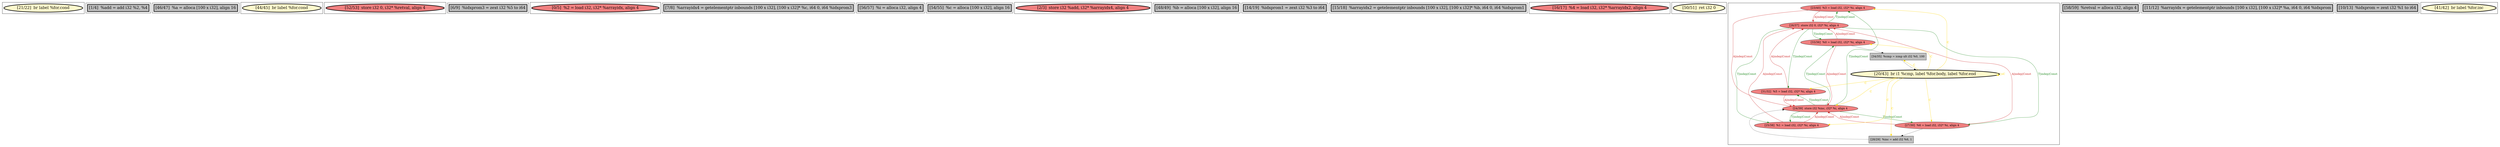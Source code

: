 
digraph G {





subgraph cluster20 {


node110 [penwidth=3.0,fontsize=20,fillcolor=lemonchiffon,label="[21/22]  br label %for.cond",shape=ellipse,style=filled ]



}

subgraph cluster18 {


node99 [penwidth=3.0,fontsize=20,fillcolor=grey,label="[1/4]  %add = add i32 %2, %4",shape=rectangle,style=filled ]



}

subgraph cluster16 {


node97 [penwidth=3.0,fontsize=20,fillcolor=grey,label="[46/47]  %a = alloca [100 x i32], align 16",shape=rectangle,style=filled ]



}

subgraph cluster17 {


node98 [penwidth=3.0,fontsize=20,fillcolor=lemonchiffon,label="[44/45]  br label %for.cond",shape=ellipse,style=filled ]



}

subgraph cluster4 {


node85 [penwidth=3.0,fontsize=20,fillcolor=lightcoral,label="[52/53]  store i32 0, i32* %retval, align 4",shape=ellipse,style=filled ]



}

subgraph cluster3 {


node84 [penwidth=3.0,fontsize=20,fillcolor=grey,label="[6/9]  %idxprom3 = zext i32 %5 to i64",shape=rectangle,style=filled ]



}

subgraph cluster2 {


node83 [penwidth=3.0,fontsize=20,fillcolor=lightcoral,label="[0/5]  %2 = load i32, i32* %arrayidx, align 4",shape=ellipse,style=filled ]



}

subgraph cluster1 {


node82 [penwidth=3.0,fontsize=20,fillcolor=grey,label="[7/8]  %arrayidx4 = getelementptr inbounds [100 x i32], [100 x i32]* %c, i64 0, i64 %idxprom3",shape=rectangle,style=filled ]



}

subgraph cluster12 {


node93 [penwidth=3.0,fontsize=20,fillcolor=grey,label="[56/57]  %i = alloca i32, align 4",shape=rectangle,style=filled ]



}

subgraph cluster5 {


node86 [penwidth=3.0,fontsize=20,fillcolor=grey,label="[54/55]  %c = alloca [100 x i32], align 16",shape=rectangle,style=filled ]



}

subgraph cluster0 {


node81 [penwidth=3.0,fontsize=20,fillcolor=lightcoral,label="[2/3]  store i32 %add, i32* %arrayidx4, align 4",shape=ellipse,style=filled ]



}

subgraph cluster6 {


node87 [penwidth=3.0,fontsize=20,fillcolor=grey,label="[48/49]  %b = alloca [100 x i32], align 16",shape=rectangle,style=filled ]



}

subgraph cluster14 {


node95 [penwidth=3.0,fontsize=20,fillcolor=grey,label="[14/19]  %idxprom1 = zext i32 %3 to i64",shape=rectangle,style=filled ]



}

subgraph cluster7 {


node88 [penwidth=3.0,fontsize=20,fillcolor=grey,label="[15/18]  %arrayidx2 = getelementptr inbounds [100 x i32], [100 x i32]* %b, i64 0, i64 %idxprom1",shape=rectangle,style=filled ]



}

subgraph cluster8 {


node89 [penwidth=3.0,fontsize=20,fillcolor=lightcoral,label="[16/17]  %4 = load i32, i32* %arrayidx2, align 4",shape=ellipse,style=filled ]



}

subgraph cluster9 {


node90 [penwidth=3.0,fontsize=20,fillcolor=lemonchiffon,label="[50/51]  ret i32 0",shape=ellipse,style=filled ]



}

subgraph cluster19 {


node109 [fillcolor=lightcoral,label="[23/40]  %3 = load i32, i32* %i, align 4",shape=ellipse,style=filled ]
node107 [fillcolor=lightcoral,label="[26/37]  store i32 0, i32* %i, align 4",shape=ellipse,style=filled ]
node106 [fillcolor=lightcoral,label="[24/39]  store i32 %inc, i32* %i, align 4",shape=ellipse,style=filled ]
node101 [fillcolor=lightcoral,label="[27/30]  %6 = load i32, i32* %i, align 4",shape=ellipse,style=filled ]
node100 [fillcolor=grey,label="[28/29]  %inc = add i32 %6, 1",shape=rectangle,style=filled ]
node104 [fillcolor=lightcoral,label="[25/38]  %1 = load i32, i32* %i, align 4",shape=ellipse,style=filled ]
node108 [fillcolor=grey,label="[34/35]  %cmp = icmp ult i32 %0, 100",shape=rectangle,style=filled ]
node102 [fillcolor=lightcoral,label="[31/32]  %5 = load i32, i32* %i, align 4",shape=ellipse,style=filled ]
node103 [penwidth=3.0,fontsize=20,fillcolor=lemonchiffon,label="[20/43]  br i1 %cmp, label %for.body, label %for.end",shape=ellipse,style=filled ]
node105 [fillcolor=lightcoral,label="[33/36]  %0 = load i32, i32* %i, align 4",shape=ellipse,style=filled ]

node104->node106 [style=solid,color=firebrick3,label="A|indep|Const",penwidth=1.0,fontcolor=firebrick3 ]
node103->node102 [style=solid,color=gold,label="C",penwidth=1.0,fontcolor=gold ]
node103->node103 [style=solid,color=gold,label="C",penwidth=1.0,fontcolor=gold ]
node105->node108 [style=solid,color=black,label="",penwidth=0.5,fontcolor=black ]
node104->node107 [style=solid,color=firebrick3,label="A|indep|Const",penwidth=1.0,fontcolor=firebrick3 ]
node109->node106 [style=solid,color=firebrick3,label="A|indep|Const",penwidth=1.0,fontcolor=firebrick3 ]
node106->node109 [style=solid,color=forestgreen,label="T|indep|Const",penwidth=1.0,fontcolor=forestgreen ]
node107->node102 [style=solid,color=forestgreen,label="T|indep|Const",penwidth=1.0,fontcolor=forestgreen ]
node103->node106 [style=solid,color=gold,label="C",penwidth=1.0,fontcolor=gold ]
node105->node106 [style=solid,color=firebrick3,label="A|indep|Const",penwidth=1.0,fontcolor=firebrick3 ]
node107->node104 [style=solid,color=forestgreen,label="T|indep|Const",penwidth=1.0,fontcolor=forestgreen ]
node109->node107 [style=solid,color=firebrick3,label="A|indep|Const",penwidth=1.0,fontcolor=firebrick3 ]
node108->node103 [style=solid,color=black,label="",penwidth=0.5,fontcolor=black ]
node106->node105 [style=solid,color=forestgreen,label="T|indep|Const",penwidth=1.0,fontcolor=forestgreen ]
node103->node105 [style=solid,color=gold,label="C",penwidth=1.0,fontcolor=gold ]
node107->node101 [style=solid,color=forestgreen,label="T|indep|Const",penwidth=1.0,fontcolor=forestgreen ]
node102->node107 [style=solid,color=firebrick3,label="A|indep|Const",penwidth=1.0,fontcolor=firebrick3 ]
node101->node106 [style=solid,color=firebrick3,label="A|indep|Const",penwidth=1.0,fontcolor=firebrick3 ]
node103->node109 [style=solid,color=gold,label="C",penwidth=1.0,fontcolor=gold ]
node105->node107 [style=solid,color=firebrick3,label="A|indep|Const",penwidth=1.0,fontcolor=firebrick3 ]
node107->node109 [style=solid,color=forestgreen,label="T|indep|Const",penwidth=1.0,fontcolor=forestgreen ]
node101->node107 [style=solid,color=firebrick3,label="A|indep|Const",penwidth=1.0,fontcolor=firebrick3 ]
node106->node102 [style=solid,color=forestgreen,label="T|indep|Const",penwidth=1.0,fontcolor=forestgreen ]
node106->node101 [style=solid,color=forestgreen,label="T|indep|Const",penwidth=1.0,fontcolor=forestgreen ]
node102->node106 [style=solid,color=firebrick3,label="A|indep|Const",penwidth=1.0,fontcolor=firebrick3 ]
node100->node106 [style=solid,color=black,label="",penwidth=0.5,fontcolor=black ]
node106->node104 [style=solid,color=forestgreen,label="T|indep|Const",penwidth=1.0,fontcolor=forestgreen ]
node103->node104 [style=solid,color=gold,label="C",penwidth=1.0,fontcolor=gold ]
node101->node100 [style=solid,color=black,label="",penwidth=0.5,fontcolor=black ]
node103->node100 [style=solid,color=gold,label="C",penwidth=1.0,fontcolor=gold ]
node103->node108 [style=solid,color=gold,label="C",penwidth=1.0,fontcolor=gold ]
node107->node105 [style=solid,color=forestgreen,label="T|indep|Const",penwidth=1.0,fontcolor=forestgreen ]
node103->node101 [style=solid,color=gold,label="C",penwidth=1.0,fontcolor=gold ]


}

subgraph cluster10 {


node91 [penwidth=3.0,fontsize=20,fillcolor=grey,label="[58/59]  %retval = alloca i32, align 4",shape=rectangle,style=filled ]



}

subgraph cluster11 {


node92 [penwidth=3.0,fontsize=20,fillcolor=grey,label="[11/12]  %arrayidx = getelementptr inbounds [100 x i32], [100 x i32]* %a, i64 0, i64 %idxprom",shape=rectangle,style=filled ]



}

subgraph cluster13 {


node94 [penwidth=3.0,fontsize=20,fillcolor=grey,label="[10/13]  %idxprom = zext i32 %1 to i64",shape=rectangle,style=filled ]



}

subgraph cluster15 {


node96 [penwidth=3.0,fontsize=20,fillcolor=lemonchiffon,label="[41/42]  br label %for.inc",shape=ellipse,style=filled ]



}

}
